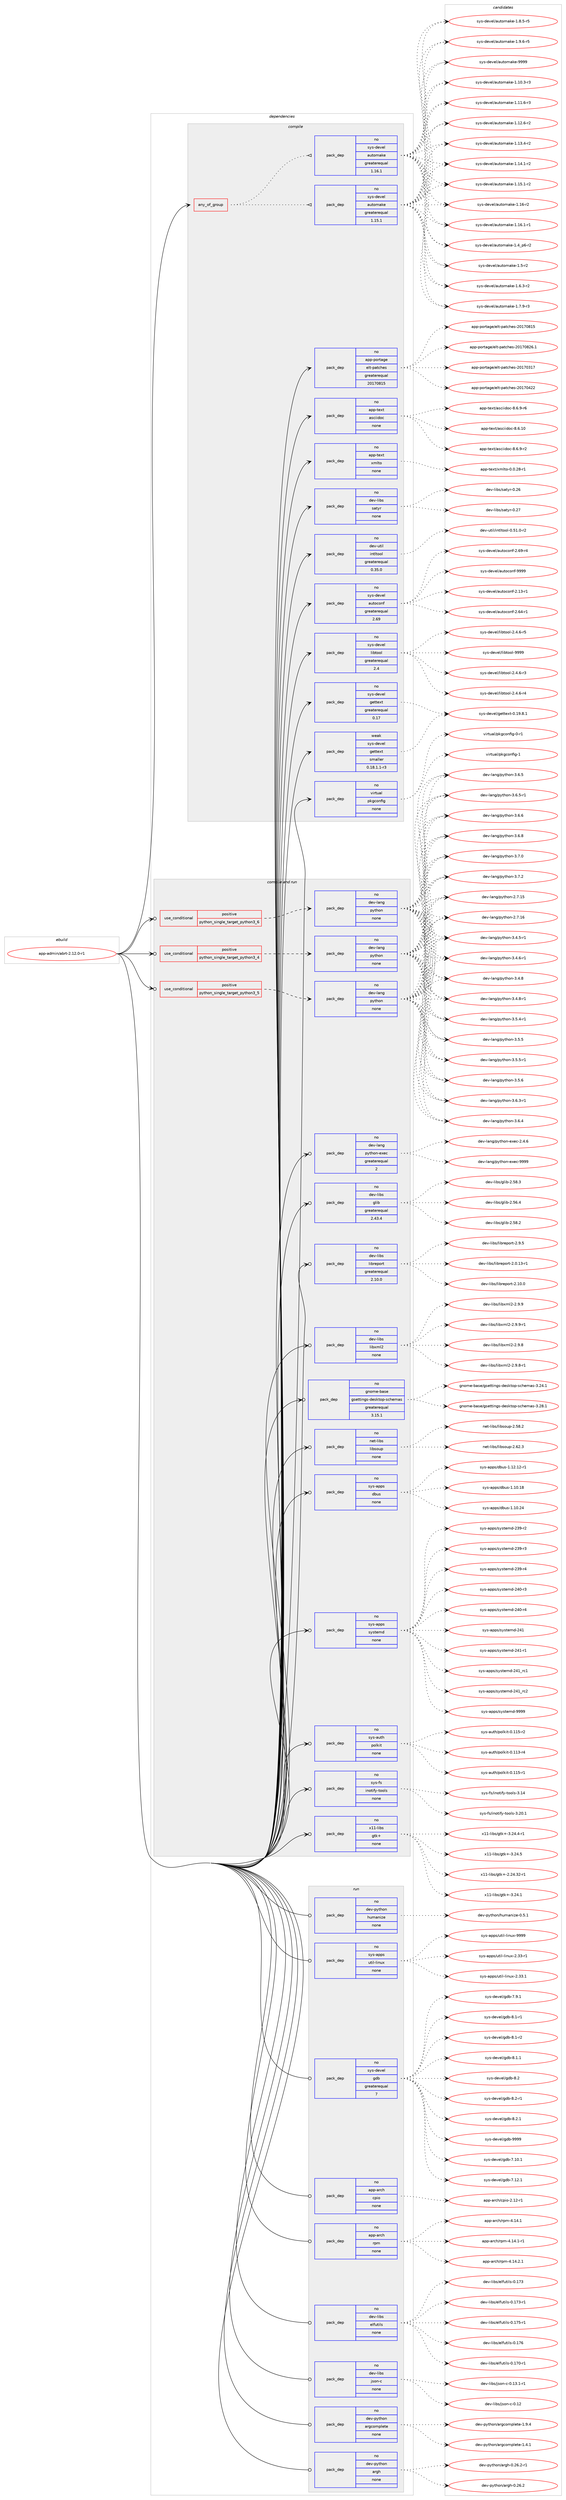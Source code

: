 digraph prolog {

# *************
# Graph options
# *************

newrank=true;
concentrate=true;
compound=true;
graph [rankdir=LR,fontname=Helvetica,fontsize=10,ranksep=1.5];#, ranksep=2.5, nodesep=0.2];
edge  [arrowhead=vee];
node  [fontname=Helvetica,fontsize=10];

# **********
# The ebuild
# **********

subgraph cluster_leftcol {
color=gray;
rank=same;
label=<<i>ebuild</i>>;
id [label="app-admin/abrt-2.12.0-r1", color=red, width=4, href="../app-admin/abrt-2.12.0-r1.svg"];
}

# ****************
# The dependencies
# ****************

subgraph cluster_midcol {
color=gray;
label=<<i>dependencies</i>>;
subgraph cluster_compile {
fillcolor="#eeeeee";
style=filled;
label=<<i>compile</i>>;
subgraph any19053 {
dependency1263532 [label=<<TABLE BORDER="0" CELLBORDER="1" CELLSPACING="0" CELLPADDING="4"><TR><TD CELLPADDING="10">any_of_group</TD></TR></TABLE>>, shape=none, color=red];subgraph pack899420 {
dependency1263533 [label=<<TABLE BORDER="0" CELLBORDER="1" CELLSPACING="0" CELLPADDING="4" WIDTH="220"><TR><TD ROWSPAN="6" CELLPADDING="30">pack_dep</TD></TR><TR><TD WIDTH="110">no</TD></TR><TR><TD>sys-devel</TD></TR><TR><TD>automake</TD></TR><TR><TD>greaterequal</TD></TR><TR><TD>1.16.1</TD></TR></TABLE>>, shape=none, color=blue];
}
dependency1263532:e -> dependency1263533:w [weight=20,style="dotted",arrowhead="oinv"];
subgraph pack899421 {
dependency1263534 [label=<<TABLE BORDER="0" CELLBORDER="1" CELLSPACING="0" CELLPADDING="4" WIDTH="220"><TR><TD ROWSPAN="6" CELLPADDING="30">pack_dep</TD></TR><TR><TD WIDTH="110">no</TD></TR><TR><TD>sys-devel</TD></TR><TR><TD>automake</TD></TR><TR><TD>greaterequal</TD></TR><TR><TD>1.15.1</TD></TR></TABLE>>, shape=none, color=blue];
}
dependency1263532:e -> dependency1263534:w [weight=20,style="dotted",arrowhead="oinv"];
}
id:e -> dependency1263532:w [weight=20,style="solid",arrowhead="vee"];
subgraph pack899422 {
dependency1263535 [label=<<TABLE BORDER="0" CELLBORDER="1" CELLSPACING="0" CELLPADDING="4" WIDTH="220"><TR><TD ROWSPAN="6" CELLPADDING="30">pack_dep</TD></TR><TR><TD WIDTH="110">no</TD></TR><TR><TD>app-portage</TD></TR><TR><TD>elt-patches</TD></TR><TR><TD>greaterequal</TD></TR><TR><TD>20170815</TD></TR></TABLE>>, shape=none, color=blue];
}
id:e -> dependency1263535:w [weight=20,style="solid",arrowhead="vee"];
subgraph pack899423 {
dependency1263536 [label=<<TABLE BORDER="0" CELLBORDER="1" CELLSPACING="0" CELLPADDING="4" WIDTH="220"><TR><TD ROWSPAN="6" CELLPADDING="30">pack_dep</TD></TR><TR><TD WIDTH="110">no</TD></TR><TR><TD>app-text</TD></TR><TR><TD>asciidoc</TD></TR><TR><TD>none</TD></TR><TR><TD></TD></TR></TABLE>>, shape=none, color=blue];
}
id:e -> dependency1263536:w [weight=20,style="solid",arrowhead="vee"];
subgraph pack899424 {
dependency1263537 [label=<<TABLE BORDER="0" CELLBORDER="1" CELLSPACING="0" CELLPADDING="4" WIDTH="220"><TR><TD ROWSPAN="6" CELLPADDING="30">pack_dep</TD></TR><TR><TD WIDTH="110">no</TD></TR><TR><TD>app-text</TD></TR><TR><TD>xmlto</TD></TR><TR><TD>none</TD></TR><TR><TD></TD></TR></TABLE>>, shape=none, color=blue];
}
id:e -> dependency1263537:w [weight=20,style="solid",arrowhead="vee"];
subgraph pack899425 {
dependency1263538 [label=<<TABLE BORDER="0" CELLBORDER="1" CELLSPACING="0" CELLPADDING="4" WIDTH="220"><TR><TD ROWSPAN="6" CELLPADDING="30">pack_dep</TD></TR><TR><TD WIDTH="110">no</TD></TR><TR><TD>dev-libs</TD></TR><TR><TD>satyr</TD></TR><TR><TD>none</TD></TR><TR><TD></TD></TR></TABLE>>, shape=none, color=blue];
}
id:e -> dependency1263538:w [weight=20,style="solid",arrowhead="vee"];
subgraph pack899426 {
dependency1263539 [label=<<TABLE BORDER="0" CELLBORDER="1" CELLSPACING="0" CELLPADDING="4" WIDTH="220"><TR><TD ROWSPAN="6" CELLPADDING="30">pack_dep</TD></TR><TR><TD WIDTH="110">no</TD></TR><TR><TD>dev-util</TD></TR><TR><TD>intltool</TD></TR><TR><TD>greaterequal</TD></TR><TR><TD>0.35.0</TD></TR></TABLE>>, shape=none, color=blue];
}
id:e -> dependency1263539:w [weight=20,style="solid",arrowhead="vee"];
subgraph pack899427 {
dependency1263540 [label=<<TABLE BORDER="0" CELLBORDER="1" CELLSPACING="0" CELLPADDING="4" WIDTH="220"><TR><TD ROWSPAN="6" CELLPADDING="30">pack_dep</TD></TR><TR><TD WIDTH="110">no</TD></TR><TR><TD>sys-devel</TD></TR><TR><TD>autoconf</TD></TR><TR><TD>greaterequal</TD></TR><TR><TD>2.69</TD></TR></TABLE>>, shape=none, color=blue];
}
id:e -> dependency1263540:w [weight=20,style="solid",arrowhead="vee"];
subgraph pack899428 {
dependency1263541 [label=<<TABLE BORDER="0" CELLBORDER="1" CELLSPACING="0" CELLPADDING="4" WIDTH="220"><TR><TD ROWSPAN="6" CELLPADDING="30">pack_dep</TD></TR><TR><TD WIDTH="110">no</TD></TR><TR><TD>sys-devel</TD></TR><TR><TD>gettext</TD></TR><TR><TD>greaterequal</TD></TR><TR><TD>0.17</TD></TR></TABLE>>, shape=none, color=blue];
}
id:e -> dependency1263541:w [weight=20,style="solid",arrowhead="vee"];
subgraph pack899429 {
dependency1263542 [label=<<TABLE BORDER="0" CELLBORDER="1" CELLSPACING="0" CELLPADDING="4" WIDTH="220"><TR><TD ROWSPAN="6" CELLPADDING="30">pack_dep</TD></TR><TR><TD WIDTH="110">no</TD></TR><TR><TD>sys-devel</TD></TR><TR><TD>libtool</TD></TR><TR><TD>greaterequal</TD></TR><TR><TD>2.4</TD></TR></TABLE>>, shape=none, color=blue];
}
id:e -> dependency1263542:w [weight=20,style="solid",arrowhead="vee"];
subgraph pack899430 {
dependency1263543 [label=<<TABLE BORDER="0" CELLBORDER="1" CELLSPACING="0" CELLPADDING="4" WIDTH="220"><TR><TD ROWSPAN="6" CELLPADDING="30">pack_dep</TD></TR><TR><TD WIDTH="110">no</TD></TR><TR><TD>virtual</TD></TR><TR><TD>pkgconfig</TD></TR><TR><TD>none</TD></TR><TR><TD></TD></TR></TABLE>>, shape=none, color=blue];
}
id:e -> dependency1263543:w [weight=20,style="solid",arrowhead="vee"];
subgraph pack899431 {
dependency1263544 [label=<<TABLE BORDER="0" CELLBORDER="1" CELLSPACING="0" CELLPADDING="4" WIDTH="220"><TR><TD ROWSPAN="6" CELLPADDING="30">pack_dep</TD></TR><TR><TD WIDTH="110">weak</TD></TR><TR><TD>sys-devel</TD></TR><TR><TD>gettext</TD></TR><TR><TD>smaller</TD></TR><TR><TD>0.18.1.1-r3</TD></TR></TABLE>>, shape=none, color=blue];
}
id:e -> dependency1263544:w [weight=20,style="solid",arrowhead="vee"];
}
subgraph cluster_compileandrun {
fillcolor="#eeeeee";
style=filled;
label=<<i>compile and run</i>>;
subgraph cond344543 {
dependency1263545 [label=<<TABLE BORDER="0" CELLBORDER="1" CELLSPACING="0" CELLPADDING="4"><TR><TD ROWSPAN="3" CELLPADDING="10">use_conditional</TD></TR><TR><TD>positive</TD></TR><TR><TD>python_single_target_python3_4</TD></TR></TABLE>>, shape=none, color=red];
subgraph pack899432 {
dependency1263546 [label=<<TABLE BORDER="0" CELLBORDER="1" CELLSPACING="0" CELLPADDING="4" WIDTH="220"><TR><TD ROWSPAN="6" CELLPADDING="30">pack_dep</TD></TR><TR><TD WIDTH="110">no</TD></TR><TR><TD>dev-lang</TD></TR><TR><TD>python</TD></TR><TR><TD>none</TD></TR><TR><TD></TD></TR></TABLE>>, shape=none, color=blue];
}
dependency1263545:e -> dependency1263546:w [weight=20,style="dashed",arrowhead="vee"];
}
id:e -> dependency1263545:w [weight=20,style="solid",arrowhead="odotvee"];
subgraph cond344544 {
dependency1263547 [label=<<TABLE BORDER="0" CELLBORDER="1" CELLSPACING="0" CELLPADDING="4"><TR><TD ROWSPAN="3" CELLPADDING="10">use_conditional</TD></TR><TR><TD>positive</TD></TR><TR><TD>python_single_target_python3_5</TD></TR></TABLE>>, shape=none, color=red];
subgraph pack899433 {
dependency1263548 [label=<<TABLE BORDER="0" CELLBORDER="1" CELLSPACING="0" CELLPADDING="4" WIDTH="220"><TR><TD ROWSPAN="6" CELLPADDING="30">pack_dep</TD></TR><TR><TD WIDTH="110">no</TD></TR><TR><TD>dev-lang</TD></TR><TR><TD>python</TD></TR><TR><TD>none</TD></TR><TR><TD></TD></TR></TABLE>>, shape=none, color=blue];
}
dependency1263547:e -> dependency1263548:w [weight=20,style="dashed",arrowhead="vee"];
}
id:e -> dependency1263547:w [weight=20,style="solid",arrowhead="odotvee"];
subgraph cond344545 {
dependency1263549 [label=<<TABLE BORDER="0" CELLBORDER="1" CELLSPACING="0" CELLPADDING="4"><TR><TD ROWSPAN="3" CELLPADDING="10">use_conditional</TD></TR><TR><TD>positive</TD></TR><TR><TD>python_single_target_python3_6</TD></TR></TABLE>>, shape=none, color=red];
subgraph pack899434 {
dependency1263550 [label=<<TABLE BORDER="0" CELLBORDER="1" CELLSPACING="0" CELLPADDING="4" WIDTH="220"><TR><TD ROWSPAN="6" CELLPADDING="30">pack_dep</TD></TR><TR><TD WIDTH="110">no</TD></TR><TR><TD>dev-lang</TD></TR><TR><TD>python</TD></TR><TR><TD>none</TD></TR><TR><TD></TD></TR></TABLE>>, shape=none, color=blue];
}
dependency1263549:e -> dependency1263550:w [weight=20,style="dashed",arrowhead="vee"];
}
id:e -> dependency1263549:w [weight=20,style="solid",arrowhead="odotvee"];
subgraph pack899435 {
dependency1263551 [label=<<TABLE BORDER="0" CELLBORDER="1" CELLSPACING="0" CELLPADDING="4" WIDTH="220"><TR><TD ROWSPAN="6" CELLPADDING="30">pack_dep</TD></TR><TR><TD WIDTH="110">no</TD></TR><TR><TD>dev-lang</TD></TR><TR><TD>python-exec</TD></TR><TR><TD>greaterequal</TD></TR><TR><TD>2</TD></TR></TABLE>>, shape=none, color=blue];
}
id:e -> dependency1263551:w [weight=20,style="solid",arrowhead="odotvee"];
subgraph pack899436 {
dependency1263552 [label=<<TABLE BORDER="0" CELLBORDER="1" CELLSPACING="0" CELLPADDING="4" WIDTH="220"><TR><TD ROWSPAN="6" CELLPADDING="30">pack_dep</TD></TR><TR><TD WIDTH="110">no</TD></TR><TR><TD>dev-libs</TD></TR><TR><TD>glib</TD></TR><TR><TD>greaterequal</TD></TR><TR><TD>2.43.4</TD></TR></TABLE>>, shape=none, color=blue];
}
id:e -> dependency1263552:w [weight=20,style="solid",arrowhead="odotvee"];
subgraph pack899437 {
dependency1263553 [label=<<TABLE BORDER="0" CELLBORDER="1" CELLSPACING="0" CELLPADDING="4" WIDTH="220"><TR><TD ROWSPAN="6" CELLPADDING="30">pack_dep</TD></TR><TR><TD WIDTH="110">no</TD></TR><TR><TD>dev-libs</TD></TR><TR><TD>libreport</TD></TR><TR><TD>greaterequal</TD></TR><TR><TD>2.10.0</TD></TR></TABLE>>, shape=none, color=blue];
}
id:e -> dependency1263553:w [weight=20,style="solid",arrowhead="odotvee"];
subgraph pack899438 {
dependency1263554 [label=<<TABLE BORDER="0" CELLBORDER="1" CELLSPACING="0" CELLPADDING="4" WIDTH="220"><TR><TD ROWSPAN="6" CELLPADDING="30">pack_dep</TD></TR><TR><TD WIDTH="110">no</TD></TR><TR><TD>dev-libs</TD></TR><TR><TD>libxml2</TD></TR><TR><TD>none</TD></TR><TR><TD></TD></TR></TABLE>>, shape=none, color=blue];
}
id:e -> dependency1263554:w [weight=20,style="solid",arrowhead="odotvee"];
subgraph pack899439 {
dependency1263555 [label=<<TABLE BORDER="0" CELLBORDER="1" CELLSPACING="0" CELLPADDING="4" WIDTH="220"><TR><TD ROWSPAN="6" CELLPADDING="30">pack_dep</TD></TR><TR><TD WIDTH="110">no</TD></TR><TR><TD>gnome-base</TD></TR><TR><TD>gsettings-desktop-schemas</TD></TR><TR><TD>greaterequal</TD></TR><TR><TD>3.15.1</TD></TR></TABLE>>, shape=none, color=blue];
}
id:e -> dependency1263555:w [weight=20,style="solid",arrowhead="odotvee"];
subgraph pack899440 {
dependency1263556 [label=<<TABLE BORDER="0" CELLBORDER="1" CELLSPACING="0" CELLPADDING="4" WIDTH="220"><TR><TD ROWSPAN="6" CELLPADDING="30">pack_dep</TD></TR><TR><TD WIDTH="110">no</TD></TR><TR><TD>net-libs</TD></TR><TR><TD>libsoup</TD></TR><TR><TD>none</TD></TR><TR><TD></TD></TR></TABLE>>, shape=none, color=blue];
}
id:e -> dependency1263556:w [weight=20,style="solid",arrowhead="odotvee"];
subgraph pack899441 {
dependency1263557 [label=<<TABLE BORDER="0" CELLBORDER="1" CELLSPACING="0" CELLPADDING="4" WIDTH="220"><TR><TD ROWSPAN="6" CELLPADDING="30">pack_dep</TD></TR><TR><TD WIDTH="110">no</TD></TR><TR><TD>sys-apps</TD></TR><TR><TD>dbus</TD></TR><TR><TD>none</TD></TR><TR><TD></TD></TR></TABLE>>, shape=none, color=blue];
}
id:e -> dependency1263557:w [weight=20,style="solid",arrowhead="odotvee"];
subgraph pack899442 {
dependency1263558 [label=<<TABLE BORDER="0" CELLBORDER="1" CELLSPACING="0" CELLPADDING="4" WIDTH="220"><TR><TD ROWSPAN="6" CELLPADDING="30">pack_dep</TD></TR><TR><TD WIDTH="110">no</TD></TR><TR><TD>sys-apps</TD></TR><TR><TD>systemd</TD></TR><TR><TD>none</TD></TR><TR><TD></TD></TR></TABLE>>, shape=none, color=blue];
}
id:e -> dependency1263558:w [weight=20,style="solid",arrowhead="odotvee"];
subgraph pack899443 {
dependency1263559 [label=<<TABLE BORDER="0" CELLBORDER="1" CELLSPACING="0" CELLPADDING="4" WIDTH="220"><TR><TD ROWSPAN="6" CELLPADDING="30">pack_dep</TD></TR><TR><TD WIDTH="110">no</TD></TR><TR><TD>sys-auth</TD></TR><TR><TD>polkit</TD></TR><TR><TD>none</TD></TR><TR><TD></TD></TR></TABLE>>, shape=none, color=blue];
}
id:e -> dependency1263559:w [weight=20,style="solid",arrowhead="odotvee"];
subgraph pack899444 {
dependency1263560 [label=<<TABLE BORDER="0" CELLBORDER="1" CELLSPACING="0" CELLPADDING="4" WIDTH="220"><TR><TD ROWSPAN="6" CELLPADDING="30">pack_dep</TD></TR><TR><TD WIDTH="110">no</TD></TR><TR><TD>sys-fs</TD></TR><TR><TD>inotify-tools</TD></TR><TR><TD>none</TD></TR><TR><TD></TD></TR></TABLE>>, shape=none, color=blue];
}
id:e -> dependency1263560:w [weight=20,style="solid",arrowhead="odotvee"];
subgraph pack899445 {
dependency1263561 [label=<<TABLE BORDER="0" CELLBORDER="1" CELLSPACING="0" CELLPADDING="4" WIDTH="220"><TR><TD ROWSPAN="6" CELLPADDING="30">pack_dep</TD></TR><TR><TD WIDTH="110">no</TD></TR><TR><TD>x11-libs</TD></TR><TR><TD>gtk+</TD></TR><TR><TD>none</TD></TR><TR><TD></TD></TR></TABLE>>, shape=none, color=blue];
}
id:e -> dependency1263561:w [weight=20,style="solid",arrowhead="odotvee"];
}
subgraph cluster_run {
fillcolor="#eeeeee";
style=filled;
label=<<i>run</i>>;
subgraph pack899446 {
dependency1263562 [label=<<TABLE BORDER="0" CELLBORDER="1" CELLSPACING="0" CELLPADDING="4" WIDTH="220"><TR><TD ROWSPAN="6" CELLPADDING="30">pack_dep</TD></TR><TR><TD WIDTH="110">no</TD></TR><TR><TD>app-arch</TD></TR><TR><TD>cpio</TD></TR><TR><TD>none</TD></TR><TR><TD></TD></TR></TABLE>>, shape=none, color=blue];
}
id:e -> dependency1263562:w [weight=20,style="solid",arrowhead="odot"];
subgraph pack899447 {
dependency1263563 [label=<<TABLE BORDER="0" CELLBORDER="1" CELLSPACING="0" CELLPADDING="4" WIDTH="220"><TR><TD ROWSPAN="6" CELLPADDING="30">pack_dep</TD></TR><TR><TD WIDTH="110">no</TD></TR><TR><TD>app-arch</TD></TR><TR><TD>rpm</TD></TR><TR><TD>none</TD></TR><TR><TD></TD></TR></TABLE>>, shape=none, color=blue];
}
id:e -> dependency1263563:w [weight=20,style="solid",arrowhead="odot"];
subgraph pack899448 {
dependency1263564 [label=<<TABLE BORDER="0" CELLBORDER="1" CELLSPACING="0" CELLPADDING="4" WIDTH="220"><TR><TD ROWSPAN="6" CELLPADDING="30">pack_dep</TD></TR><TR><TD WIDTH="110">no</TD></TR><TR><TD>dev-libs</TD></TR><TR><TD>elfutils</TD></TR><TR><TD>none</TD></TR><TR><TD></TD></TR></TABLE>>, shape=none, color=blue];
}
id:e -> dependency1263564:w [weight=20,style="solid",arrowhead="odot"];
subgraph pack899449 {
dependency1263565 [label=<<TABLE BORDER="0" CELLBORDER="1" CELLSPACING="0" CELLPADDING="4" WIDTH="220"><TR><TD ROWSPAN="6" CELLPADDING="30">pack_dep</TD></TR><TR><TD WIDTH="110">no</TD></TR><TR><TD>dev-libs</TD></TR><TR><TD>json-c</TD></TR><TR><TD>none</TD></TR><TR><TD></TD></TR></TABLE>>, shape=none, color=blue];
}
id:e -> dependency1263565:w [weight=20,style="solid",arrowhead="odot"];
subgraph pack899450 {
dependency1263566 [label=<<TABLE BORDER="0" CELLBORDER="1" CELLSPACING="0" CELLPADDING="4" WIDTH="220"><TR><TD ROWSPAN="6" CELLPADDING="30">pack_dep</TD></TR><TR><TD WIDTH="110">no</TD></TR><TR><TD>dev-python</TD></TR><TR><TD>argcomplete</TD></TR><TR><TD>none</TD></TR><TR><TD></TD></TR></TABLE>>, shape=none, color=blue];
}
id:e -> dependency1263566:w [weight=20,style="solid",arrowhead="odot"];
subgraph pack899451 {
dependency1263567 [label=<<TABLE BORDER="0" CELLBORDER="1" CELLSPACING="0" CELLPADDING="4" WIDTH="220"><TR><TD ROWSPAN="6" CELLPADDING="30">pack_dep</TD></TR><TR><TD WIDTH="110">no</TD></TR><TR><TD>dev-python</TD></TR><TR><TD>argh</TD></TR><TR><TD>none</TD></TR><TR><TD></TD></TR></TABLE>>, shape=none, color=blue];
}
id:e -> dependency1263567:w [weight=20,style="solid",arrowhead="odot"];
subgraph pack899452 {
dependency1263568 [label=<<TABLE BORDER="0" CELLBORDER="1" CELLSPACING="0" CELLPADDING="4" WIDTH="220"><TR><TD ROWSPAN="6" CELLPADDING="30">pack_dep</TD></TR><TR><TD WIDTH="110">no</TD></TR><TR><TD>dev-python</TD></TR><TR><TD>humanize</TD></TR><TR><TD>none</TD></TR><TR><TD></TD></TR></TABLE>>, shape=none, color=blue];
}
id:e -> dependency1263568:w [weight=20,style="solid",arrowhead="odot"];
subgraph pack899453 {
dependency1263569 [label=<<TABLE BORDER="0" CELLBORDER="1" CELLSPACING="0" CELLPADDING="4" WIDTH="220"><TR><TD ROWSPAN="6" CELLPADDING="30">pack_dep</TD></TR><TR><TD WIDTH="110">no</TD></TR><TR><TD>sys-apps</TD></TR><TR><TD>util-linux</TD></TR><TR><TD>none</TD></TR><TR><TD></TD></TR></TABLE>>, shape=none, color=blue];
}
id:e -> dependency1263569:w [weight=20,style="solid",arrowhead="odot"];
subgraph pack899454 {
dependency1263570 [label=<<TABLE BORDER="0" CELLBORDER="1" CELLSPACING="0" CELLPADDING="4" WIDTH="220"><TR><TD ROWSPAN="6" CELLPADDING="30">pack_dep</TD></TR><TR><TD WIDTH="110">no</TD></TR><TR><TD>sys-devel</TD></TR><TR><TD>gdb</TD></TR><TR><TD>greaterequal</TD></TR><TR><TD>7</TD></TR></TABLE>>, shape=none, color=blue];
}
id:e -> dependency1263570:w [weight=20,style="solid",arrowhead="odot"];
}
}

# **************
# The candidates
# **************

subgraph cluster_choices {
rank=same;
color=gray;
label=<<i>candidates</i>>;

subgraph choice899420 {
color=black;
nodesep=1;
choice11512111545100101118101108479711711611110997107101454946494846514511451 [label="sys-devel/automake-1.10.3-r3", color=red, width=4,href="../sys-devel/automake-1.10.3-r3.svg"];
choice11512111545100101118101108479711711611110997107101454946494946544511451 [label="sys-devel/automake-1.11.6-r3", color=red, width=4,href="../sys-devel/automake-1.11.6-r3.svg"];
choice11512111545100101118101108479711711611110997107101454946495046544511450 [label="sys-devel/automake-1.12.6-r2", color=red, width=4,href="../sys-devel/automake-1.12.6-r2.svg"];
choice11512111545100101118101108479711711611110997107101454946495146524511450 [label="sys-devel/automake-1.13.4-r2", color=red, width=4,href="../sys-devel/automake-1.13.4-r2.svg"];
choice11512111545100101118101108479711711611110997107101454946495246494511450 [label="sys-devel/automake-1.14.1-r2", color=red, width=4,href="../sys-devel/automake-1.14.1-r2.svg"];
choice11512111545100101118101108479711711611110997107101454946495346494511450 [label="sys-devel/automake-1.15.1-r2", color=red, width=4,href="../sys-devel/automake-1.15.1-r2.svg"];
choice1151211154510010111810110847971171161111099710710145494649544511450 [label="sys-devel/automake-1.16-r2", color=red, width=4,href="../sys-devel/automake-1.16-r2.svg"];
choice11512111545100101118101108479711711611110997107101454946495446494511449 [label="sys-devel/automake-1.16.1-r1", color=red, width=4,href="../sys-devel/automake-1.16.1-r1.svg"];
choice115121115451001011181011084797117116111109971071014549465295112544511450 [label="sys-devel/automake-1.4_p6-r2", color=red, width=4,href="../sys-devel/automake-1.4_p6-r2.svg"];
choice11512111545100101118101108479711711611110997107101454946534511450 [label="sys-devel/automake-1.5-r2", color=red, width=4,href="../sys-devel/automake-1.5-r2.svg"];
choice115121115451001011181011084797117116111109971071014549465446514511450 [label="sys-devel/automake-1.6.3-r2", color=red, width=4,href="../sys-devel/automake-1.6.3-r2.svg"];
choice115121115451001011181011084797117116111109971071014549465546574511451 [label="sys-devel/automake-1.7.9-r3", color=red, width=4,href="../sys-devel/automake-1.7.9-r3.svg"];
choice115121115451001011181011084797117116111109971071014549465646534511453 [label="sys-devel/automake-1.8.5-r5", color=red, width=4,href="../sys-devel/automake-1.8.5-r5.svg"];
choice115121115451001011181011084797117116111109971071014549465746544511453 [label="sys-devel/automake-1.9.6-r5", color=red, width=4,href="../sys-devel/automake-1.9.6-r5.svg"];
choice115121115451001011181011084797117116111109971071014557575757 [label="sys-devel/automake-9999", color=red, width=4,href="../sys-devel/automake-9999.svg"];
dependency1263533:e -> choice11512111545100101118101108479711711611110997107101454946494846514511451:w [style=dotted,weight="100"];
dependency1263533:e -> choice11512111545100101118101108479711711611110997107101454946494946544511451:w [style=dotted,weight="100"];
dependency1263533:e -> choice11512111545100101118101108479711711611110997107101454946495046544511450:w [style=dotted,weight="100"];
dependency1263533:e -> choice11512111545100101118101108479711711611110997107101454946495146524511450:w [style=dotted,weight="100"];
dependency1263533:e -> choice11512111545100101118101108479711711611110997107101454946495246494511450:w [style=dotted,weight="100"];
dependency1263533:e -> choice11512111545100101118101108479711711611110997107101454946495346494511450:w [style=dotted,weight="100"];
dependency1263533:e -> choice1151211154510010111810110847971171161111099710710145494649544511450:w [style=dotted,weight="100"];
dependency1263533:e -> choice11512111545100101118101108479711711611110997107101454946495446494511449:w [style=dotted,weight="100"];
dependency1263533:e -> choice115121115451001011181011084797117116111109971071014549465295112544511450:w [style=dotted,weight="100"];
dependency1263533:e -> choice11512111545100101118101108479711711611110997107101454946534511450:w [style=dotted,weight="100"];
dependency1263533:e -> choice115121115451001011181011084797117116111109971071014549465446514511450:w [style=dotted,weight="100"];
dependency1263533:e -> choice115121115451001011181011084797117116111109971071014549465546574511451:w [style=dotted,weight="100"];
dependency1263533:e -> choice115121115451001011181011084797117116111109971071014549465646534511453:w [style=dotted,weight="100"];
dependency1263533:e -> choice115121115451001011181011084797117116111109971071014549465746544511453:w [style=dotted,weight="100"];
dependency1263533:e -> choice115121115451001011181011084797117116111109971071014557575757:w [style=dotted,weight="100"];
}
subgraph choice899421 {
color=black;
nodesep=1;
choice11512111545100101118101108479711711611110997107101454946494846514511451 [label="sys-devel/automake-1.10.3-r3", color=red, width=4,href="../sys-devel/automake-1.10.3-r3.svg"];
choice11512111545100101118101108479711711611110997107101454946494946544511451 [label="sys-devel/automake-1.11.6-r3", color=red, width=4,href="../sys-devel/automake-1.11.6-r3.svg"];
choice11512111545100101118101108479711711611110997107101454946495046544511450 [label="sys-devel/automake-1.12.6-r2", color=red, width=4,href="../sys-devel/automake-1.12.6-r2.svg"];
choice11512111545100101118101108479711711611110997107101454946495146524511450 [label="sys-devel/automake-1.13.4-r2", color=red, width=4,href="../sys-devel/automake-1.13.4-r2.svg"];
choice11512111545100101118101108479711711611110997107101454946495246494511450 [label="sys-devel/automake-1.14.1-r2", color=red, width=4,href="../sys-devel/automake-1.14.1-r2.svg"];
choice11512111545100101118101108479711711611110997107101454946495346494511450 [label="sys-devel/automake-1.15.1-r2", color=red, width=4,href="../sys-devel/automake-1.15.1-r2.svg"];
choice1151211154510010111810110847971171161111099710710145494649544511450 [label="sys-devel/automake-1.16-r2", color=red, width=4,href="../sys-devel/automake-1.16-r2.svg"];
choice11512111545100101118101108479711711611110997107101454946495446494511449 [label="sys-devel/automake-1.16.1-r1", color=red, width=4,href="../sys-devel/automake-1.16.1-r1.svg"];
choice115121115451001011181011084797117116111109971071014549465295112544511450 [label="sys-devel/automake-1.4_p6-r2", color=red, width=4,href="../sys-devel/automake-1.4_p6-r2.svg"];
choice11512111545100101118101108479711711611110997107101454946534511450 [label="sys-devel/automake-1.5-r2", color=red, width=4,href="../sys-devel/automake-1.5-r2.svg"];
choice115121115451001011181011084797117116111109971071014549465446514511450 [label="sys-devel/automake-1.6.3-r2", color=red, width=4,href="../sys-devel/automake-1.6.3-r2.svg"];
choice115121115451001011181011084797117116111109971071014549465546574511451 [label="sys-devel/automake-1.7.9-r3", color=red, width=4,href="../sys-devel/automake-1.7.9-r3.svg"];
choice115121115451001011181011084797117116111109971071014549465646534511453 [label="sys-devel/automake-1.8.5-r5", color=red, width=4,href="../sys-devel/automake-1.8.5-r5.svg"];
choice115121115451001011181011084797117116111109971071014549465746544511453 [label="sys-devel/automake-1.9.6-r5", color=red, width=4,href="../sys-devel/automake-1.9.6-r5.svg"];
choice115121115451001011181011084797117116111109971071014557575757 [label="sys-devel/automake-9999", color=red, width=4,href="../sys-devel/automake-9999.svg"];
dependency1263534:e -> choice11512111545100101118101108479711711611110997107101454946494846514511451:w [style=dotted,weight="100"];
dependency1263534:e -> choice11512111545100101118101108479711711611110997107101454946494946544511451:w [style=dotted,weight="100"];
dependency1263534:e -> choice11512111545100101118101108479711711611110997107101454946495046544511450:w [style=dotted,weight="100"];
dependency1263534:e -> choice11512111545100101118101108479711711611110997107101454946495146524511450:w [style=dotted,weight="100"];
dependency1263534:e -> choice11512111545100101118101108479711711611110997107101454946495246494511450:w [style=dotted,weight="100"];
dependency1263534:e -> choice11512111545100101118101108479711711611110997107101454946495346494511450:w [style=dotted,weight="100"];
dependency1263534:e -> choice1151211154510010111810110847971171161111099710710145494649544511450:w [style=dotted,weight="100"];
dependency1263534:e -> choice11512111545100101118101108479711711611110997107101454946495446494511449:w [style=dotted,weight="100"];
dependency1263534:e -> choice115121115451001011181011084797117116111109971071014549465295112544511450:w [style=dotted,weight="100"];
dependency1263534:e -> choice11512111545100101118101108479711711611110997107101454946534511450:w [style=dotted,weight="100"];
dependency1263534:e -> choice115121115451001011181011084797117116111109971071014549465446514511450:w [style=dotted,weight="100"];
dependency1263534:e -> choice115121115451001011181011084797117116111109971071014549465546574511451:w [style=dotted,weight="100"];
dependency1263534:e -> choice115121115451001011181011084797117116111109971071014549465646534511453:w [style=dotted,weight="100"];
dependency1263534:e -> choice115121115451001011181011084797117116111109971071014549465746544511453:w [style=dotted,weight="100"];
dependency1263534:e -> choice115121115451001011181011084797117116111109971071014557575757:w [style=dotted,weight="100"];
}
subgraph choice899422 {
color=black;
nodesep=1;
choice97112112451121111141169710310147101108116451129711699104101115455048495548514955 [label="app-portage/elt-patches-20170317", color=red, width=4,href="../app-portage/elt-patches-20170317.svg"];
choice97112112451121111141169710310147101108116451129711699104101115455048495548525050 [label="app-portage/elt-patches-20170422", color=red, width=4,href="../app-portage/elt-patches-20170422.svg"];
choice97112112451121111141169710310147101108116451129711699104101115455048495548564953 [label="app-portage/elt-patches-20170815", color=red, width=4,href="../app-portage/elt-patches-20170815.svg"];
choice971121124511211111411697103101471011081164511297116991041011154550484955485650544649 [label="app-portage/elt-patches-20170826.1", color=red, width=4,href="../app-portage/elt-patches-20170826.1.svg"];
dependency1263535:e -> choice97112112451121111141169710310147101108116451129711699104101115455048495548514955:w [style=dotted,weight="100"];
dependency1263535:e -> choice97112112451121111141169710310147101108116451129711699104101115455048495548525050:w [style=dotted,weight="100"];
dependency1263535:e -> choice97112112451121111141169710310147101108116451129711699104101115455048495548564953:w [style=dotted,weight="100"];
dependency1263535:e -> choice971121124511211111411697103101471011081164511297116991041011154550484955485650544649:w [style=dotted,weight="100"];
}
subgraph choice899423 {
color=black;
nodesep=1;
choice97112112451161011201164797115991051051001119945564654464948 [label="app-text/asciidoc-8.6.10", color=red, width=4,href="../app-text/asciidoc-8.6.10.svg"];
choice9711211245116101120116479711599105105100111994556465446574511450 [label="app-text/asciidoc-8.6.9-r2", color=red, width=4,href="../app-text/asciidoc-8.6.9-r2.svg"];
choice9711211245116101120116479711599105105100111994556465446574511454 [label="app-text/asciidoc-8.6.9-r6", color=red, width=4,href="../app-text/asciidoc-8.6.9-r6.svg"];
dependency1263536:e -> choice97112112451161011201164797115991051051001119945564654464948:w [style=dotted,weight="100"];
dependency1263536:e -> choice9711211245116101120116479711599105105100111994556465446574511450:w [style=dotted,weight="100"];
dependency1263536:e -> choice9711211245116101120116479711599105105100111994556465446574511454:w [style=dotted,weight="100"];
}
subgraph choice899424 {
color=black;
nodesep=1;
choice971121124511610112011647120109108116111454846484650564511449 [label="app-text/xmlto-0.0.28-r1", color=red, width=4,href="../app-text/xmlto-0.0.28-r1.svg"];
dependency1263537:e -> choice971121124511610112011647120109108116111454846484650564511449:w [style=dotted,weight="100"];
}
subgraph choice899425 {
color=black;
nodesep=1;
choice100101118451081059811547115971161211144548465054 [label="dev-libs/satyr-0.26", color=red, width=4,href="../dev-libs/satyr-0.26.svg"];
choice100101118451081059811547115971161211144548465055 [label="dev-libs/satyr-0.27", color=red, width=4,href="../dev-libs/satyr-0.27.svg"];
dependency1263538:e -> choice100101118451081059811547115971161211144548465054:w [style=dotted,weight="100"];
dependency1263538:e -> choice100101118451081059811547115971161211144548465055:w [style=dotted,weight="100"];
}
subgraph choice899426 {
color=black;
nodesep=1;
choice1001011184511711610510847105110116108116111111108454846534946484511450 [label="dev-util/intltool-0.51.0-r2", color=red, width=4,href="../dev-util/intltool-0.51.0-r2.svg"];
dependency1263539:e -> choice1001011184511711610510847105110116108116111111108454846534946484511450:w [style=dotted,weight="100"];
}
subgraph choice899427 {
color=black;
nodesep=1;
choice1151211154510010111810110847971171161119911111010245504649514511449 [label="sys-devel/autoconf-2.13-r1", color=red, width=4,href="../sys-devel/autoconf-2.13-r1.svg"];
choice1151211154510010111810110847971171161119911111010245504654524511449 [label="sys-devel/autoconf-2.64-r1", color=red, width=4,href="../sys-devel/autoconf-2.64-r1.svg"];
choice1151211154510010111810110847971171161119911111010245504654574511452 [label="sys-devel/autoconf-2.69-r4", color=red, width=4,href="../sys-devel/autoconf-2.69-r4.svg"];
choice115121115451001011181011084797117116111991111101024557575757 [label="sys-devel/autoconf-9999", color=red, width=4,href="../sys-devel/autoconf-9999.svg"];
dependency1263540:e -> choice1151211154510010111810110847971171161119911111010245504649514511449:w [style=dotted,weight="100"];
dependency1263540:e -> choice1151211154510010111810110847971171161119911111010245504654524511449:w [style=dotted,weight="100"];
dependency1263540:e -> choice1151211154510010111810110847971171161119911111010245504654574511452:w [style=dotted,weight="100"];
dependency1263540:e -> choice115121115451001011181011084797117116111991111101024557575757:w [style=dotted,weight="100"];
}
subgraph choice899428 {
color=black;
nodesep=1;
choice1151211154510010111810110847103101116116101120116454846495746564649 [label="sys-devel/gettext-0.19.8.1", color=red, width=4,href="../sys-devel/gettext-0.19.8.1.svg"];
dependency1263541:e -> choice1151211154510010111810110847103101116116101120116454846495746564649:w [style=dotted,weight="100"];
}
subgraph choice899429 {
color=black;
nodesep=1;
choice1151211154510010111810110847108105981161111111084550465246544511451 [label="sys-devel/libtool-2.4.6-r3", color=red, width=4,href="../sys-devel/libtool-2.4.6-r3.svg"];
choice1151211154510010111810110847108105981161111111084550465246544511452 [label="sys-devel/libtool-2.4.6-r4", color=red, width=4,href="../sys-devel/libtool-2.4.6-r4.svg"];
choice1151211154510010111810110847108105981161111111084550465246544511453 [label="sys-devel/libtool-2.4.6-r5", color=red, width=4,href="../sys-devel/libtool-2.4.6-r5.svg"];
choice1151211154510010111810110847108105981161111111084557575757 [label="sys-devel/libtool-9999", color=red, width=4,href="../sys-devel/libtool-9999.svg"];
dependency1263542:e -> choice1151211154510010111810110847108105981161111111084550465246544511451:w [style=dotted,weight="100"];
dependency1263542:e -> choice1151211154510010111810110847108105981161111111084550465246544511452:w [style=dotted,weight="100"];
dependency1263542:e -> choice1151211154510010111810110847108105981161111111084550465246544511453:w [style=dotted,weight="100"];
dependency1263542:e -> choice1151211154510010111810110847108105981161111111084557575757:w [style=dotted,weight="100"];
}
subgraph choice899430 {
color=black;
nodesep=1;
choice11810511411611797108471121071039911111010210510345484511449 [label="virtual/pkgconfig-0-r1", color=red, width=4,href="../virtual/pkgconfig-0-r1.svg"];
choice1181051141161179710847112107103991111101021051034549 [label="virtual/pkgconfig-1", color=red, width=4,href="../virtual/pkgconfig-1.svg"];
dependency1263543:e -> choice11810511411611797108471121071039911111010210510345484511449:w [style=dotted,weight="100"];
dependency1263543:e -> choice1181051141161179710847112107103991111101021051034549:w [style=dotted,weight="100"];
}
subgraph choice899431 {
color=black;
nodesep=1;
choice1151211154510010111810110847103101116116101120116454846495746564649 [label="sys-devel/gettext-0.19.8.1", color=red, width=4,href="../sys-devel/gettext-0.19.8.1.svg"];
dependency1263544:e -> choice1151211154510010111810110847103101116116101120116454846495746564649:w [style=dotted,weight="100"];
}
subgraph choice899432 {
color=black;
nodesep=1;
choice10010111845108971101034711212111610411111045504655464953 [label="dev-lang/python-2.7.15", color=red, width=4,href="../dev-lang/python-2.7.15.svg"];
choice10010111845108971101034711212111610411111045504655464954 [label="dev-lang/python-2.7.16", color=red, width=4,href="../dev-lang/python-2.7.16.svg"];
choice1001011184510897110103471121211161041111104551465246534511449 [label="dev-lang/python-3.4.5-r1", color=red, width=4,href="../dev-lang/python-3.4.5-r1.svg"];
choice1001011184510897110103471121211161041111104551465246544511449 [label="dev-lang/python-3.4.6-r1", color=red, width=4,href="../dev-lang/python-3.4.6-r1.svg"];
choice100101118451089711010347112121116104111110455146524656 [label="dev-lang/python-3.4.8", color=red, width=4,href="../dev-lang/python-3.4.8.svg"];
choice1001011184510897110103471121211161041111104551465246564511449 [label="dev-lang/python-3.4.8-r1", color=red, width=4,href="../dev-lang/python-3.4.8-r1.svg"];
choice1001011184510897110103471121211161041111104551465346524511449 [label="dev-lang/python-3.5.4-r1", color=red, width=4,href="../dev-lang/python-3.5.4-r1.svg"];
choice100101118451089711010347112121116104111110455146534653 [label="dev-lang/python-3.5.5", color=red, width=4,href="../dev-lang/python-3.5.5.svg"];
choice1001011184510897110103471121211161041111104551465346534511449 [label="dev-lang/python-3.5.5-r1", color=red, width=4,href="../dev-lang/python-3.5.5-r1.svg"];
choice100101118451089711010347112121116104111110455146534654 [label="dev-lang/python-3.5.6", color=red, width=4,href="../dev-lang/python-3.5.6.svg"];
choice1001011184510897110103471121211161041111104551465446514511449 [label="dev-lang/python-3.6.3-r1", color=red, width=4,href="../dev-lang/python-3.6.3-r1.svg"];
choice100101118451089711010347112121116104111110455146544652 [label="dev-lang/python-3.6.4", color=red, width=4,href="../dev-lang/python-3.6.4.svg"];
choice100101118451089711010347112121116104111110455146544653 [label="dev-lang/python-3.6.5", color=red, width=4,href="../dev-lang/python-3.6.5.svg"];
choice1001011184510897110103471121211161041111104551465446534511449 [label="dev-lang/python-3.6.5-r1", color=red, width=4,href="../dev-lang/python-3.6.5-r1.svg"];
choice100101118451089711010347112121116104111110455146544654 [label="dev-lang/python-3.6.6", color=red, width=4,href="../dev-lang/python-3.6.6.svg"];
choice100101118451089711010347112121116104111110455146544656 [label="dev-lang/python-3.6.8", color=red, width=4,href="../dev-lang/python-3.6.8.svg"];
choice100101118451089711010347112121116104111110455146554648 [label="dev-lang/python-3.7.0", color=red, width=4,href="../dev-lang/python-3.7.0.svg"];
choice100101118451089711010347112121116104111110455146554650 [label="dev-lang/python-3.7.2", color=red, width=4,href="../dev-lang/python-3.7.2.svg"];
dependency1263546:e -> choice10010111845108971101034711212111610411111045504655464953:w [style=dotted,weight="100"];
dependency1263546:e -> choice10010111845108971101034711212111610411111045504655464954:w [style=dotted,weight="100"];
dependency1263546:e -> choice1001011184510897110103471121211161041111104551465246534511449:w [style=dotted,weight="100"];
dependency1263546:e -> choice1001011184510897110103471121211161041111104551465246544511449:w [style=dotted,weight="100"];
dependency1263546:e -> choice100101118451089711010347112121116104111110455146524656:w [style=dotted,weight="100"];
dependency1263546:e -> choice1001011184510897110103471121211161041111104551465246564511449:w [style=dotted,weight="100"];
dependency1263546:e -> choice1001011184510897110103471121211161041111104551465346524511449:w [style=dotted,weight="100"];
dependency1263546:e -> choice100101118451089711010347112121116104111110455146534653:w [style=dotted,weight="100"];
dependency1263546:e -> choice1001011184510897110103471121211161041111104551465346534511449:w [style=dotted,weight="100"];
dependency1263546:e -> choice100101118451089711010347112121116104111110455146534654:w [style=dotted,weight="100"];
dependency1263546:e -> choice1001011184510897110103471121211161041111104551465446514511449:w [style=dotted,weight="100"];
dependency1263546:e -> choice100101118451089711010347112121116104111110455146544652:w [style=dotted,weight="100"];
dependency1263546:e -> choice100101118451089711010347112121116104111110455146544653:w [style=dotted,weight="100"];
dependency1263546:e -> choice1001011184510897110103471121211161041111104551465446534511449:w [style=dotted,weight="100"];
dependency1263546:e -> choice100101118451089711010347112121116104111110455146544654:w [style=dotted,weight="100"];
dependency1263546:e -> choice100101118451089711010347112121116104111110455146544656:w [style=dotted,weight="100"];
dependency1263546:e -> choice100101118451089711010347112121116104111110455146554648:w [style=dotted,weight="100"];
dependency1263546:e -> choice100101118451089711010347112121116104111110455146554650:w [style=dotted,weight="100"];
}
subgraph choice899433 {
color=black;
nodesep=1;
choice10010111845108971101034711212111610411111045504655464953 [label="dev-lang/python-2.7.15", color=red, width=4,href="../dev-lang/python-2.7.15.svg"];
choice10010111845108971101034711212111610411111045504655464954 [label="dev-lang/python-2.7.16", color=red, width=4,href="../dev-lang/python-2.7.16.svg"];
choice1001011184510897110103471121211161041111104551465246534511449 [label="dev-lang/python-3.4.5-r1", color=red, width=4,href="../dev-lang/python-3.4.5-r1.svg"];
choice1001011184510897110103471121211161041111104551465246544511449 [label="dev-lang/python-3.4.6-r1", color=red, width=4,href="../dev-lang/python-3.4.6-r1.svg"];
choice100101118451089711010347112121116104111110455146524656 [label="dev-lang/python-3.4.8", color=red, width=4,href="../dev-lang/python-3.4.8.svg"];
choice1001011184510897110103471121211161041111104551465246564511449 [label="dev-lang/python-3.4.8-r1", color=red, width=4,href="../dev-lang/python-3.4.8-r1.svg"];
choice1001011184510897110103471121211161041111104551465346524511449 [label="dev-lang/python-3.5.4-r1", color=red, width=4,href="../dev-lang/python-3.5.4-r1.svg"];
choice100101118451089711010347112121116104111110455146534653 [label="dev-lang/python-3.5.5", color=red, width=4,href="../dev-lang/python-3.5.5.svg"];
choice1001011184510897110103471121211161041111104551465346534511449 [label="dev-lang/python-3.5.5-r1", color=red, width=4,href="../dev-lang/python-3.5.5-r1.svg"];
choice100101118451089711010347112121116104111110455146534654 [label="dev-lang/python-3.5.6", color=red, width=4,href="../dev-lang/python-3.5.6.svg"];
choice1001011184510897110103471121211161041111104551465446514511449 [label="dev-lang/python-3.6.3-r1", color=red, width=4,href="../dev-lang/python-3.6.3-r1.svg"];
choice100101118451089711010347112121116104111110455146544652 [label="dev-lang/python-3.6.4", color=red, width=4,href="../dev-lang/python-3.6.4.svg"];
choice100101118451089711010347112121116104111110455146544653 [label="dev-lang/python-3.6.5", color=red, width=4,href="../dev-lang/python-3.6.5.svg"];
choice1001011184510897110103471121211161041111104551465446534511449 [label="dev-lang/python-3.6.5-r1", color=red, width=4,href="../dev-lang/python-3.6.5-r1.svg"];
choice100101118451089711010347112121116104111110455146544654 [label="dev-lang/python-3.6.6", color=red, width=4,href="../dev-lang/python-3.6.6.svg"];
choice100101118451089711010347112121116104111110455146544656 [label="dev-lang/python-3.6.8", color=red, width=4,href="../dev-lang/python-3.6.8.svg"];
choice100101118451089711010347112121116104111110455146554648 [label="dev-lang/python-3.7.0", color=red, width=4,href="../dev-lang/python-3.7.0.svg"];
choice100101118451089711010347112121116104111110455146554650 [label="dev-lang/python-3.7.2", color=red, width=4,href="../dev-lang/python-3.7.2.svg"];
dependency1263548:e -> choice10010111845108971101034711212111610411111045504655464953:w [style=dotted,weight="100"];
dependency1263548:e -> choice10010111845108971101034711212111610411111045504655464954:w [style=dotted,weight="100"];
dependency1263548:e -> choice1001011184510897110103471121211161041111104551465246534511449:w [style=dotted,weight="100"];
dependency1263548:e -> choice1001011184510897110103471121211161041111104551465246544511449:w [style=dotted,weight="100"];
dependency1263548:e -> choice100101118451089711010347112121116104111110455146524656:w [style=dotted,weight="100"];
dependency1263548:e -> choice1001011184510897110103471121211161041111104551465246564511449:w [style=dotted,weight="100"];
dependency1263548:e -> choice1001011184510897110103471121211161041111104551465346524511449:w [style=dotted,weight="100"];
dependency1263548:e -> choice100101118451089711010347112121116104111110455146534653:w [style=dotted,weight="100"];
dependency1263548:e -> choice1001011184510897110103471121211161041111104551465346534511449:w [style=dotted,weight="100"];
dependency1263548:e -> choice100101118451089711010347112121116104111110455146534654:w [style=dotted,weight="100"];
dependency1263548:e -> choice1001011184510897110103471121211161041111104551465446514511449:w [style=dotted,weight="100"];
dependency1263548:e -> choice100101118451089711010347112121116104111110455146544652:w [style=dotted,weight="100"];
dependency1263548:e -> choice100101118451089711010347112121116104111110455146544653:w [style=dotted,weight="100"];
dependency1263548:e -> choice1001011184510897110103471121211161041111104551465446534511449:w [style=dotted,weight="100"];
dependency1263548:e -> choice100101118451089711010347112121116104111110455146544654:w [style=dotted,weight="100"];
dependency1263548:e -> choice100101118451089711010347112121116104111110455146544656:w [style=dotted,weight="100"];
dependency1263548:e -> choice100101118451089711010347112121116104111110455146554648:w [style=dotted,weight="100"];
dependency1263548:e -> choice100101118451089711010347112121116104111110455146554650:w [style=dotted,weight="100"];
}
subgraph choice899434 {
color=black;
nodesep=1;
choice10010111845108971101034711212111610411111045504655464953 [label="dev-lang/python-2.7.15", color=red, width=4,href="../dev-lang/python-2.7.15.svg"];
choice10010111845108971101034711212111610411111045504655464954 [label="dev-lang/python-2.7.16", color=red, width=4,href="../dev-lang/python-2.7.16.svg"];
choice1001011184510897110103471121211161041111104551465246534511449 [label="dev-lang/python-3.4.5-r1", color=red, width=4,href="../dev-lang/python-3.4.5-r1.svg"];
choice1001011184510897110103471121211161041111104551465246544511449 [label="dev-lang/python-3.4.6-r1", color=red, width=4,href="../dev-lang/python-3.4.6-r1.svg"];
choice100101118451089711010347112121116104111110455146524656 [label="dev-lang/python-3.4.8", color=red, width=4,href="../dev-lang/python-3.4.8.svg"];
choice1001011184510897110103471121211161041111104551465246564511449 [label="dev-lang/python-3.4.8-r1", color=red, width=4,href="../dev-lang/python-3.4.8-r1.svg"];
choice1001011184510897110103471121211161041111104551465346524511449 [label="dev-lang/python-3.5.4-r1", color=red, width=4,href="../dev-lang/python-3.5.4-r1.svg"];
choice100101118451089711010347112121116104111110455146534653 [label="dev-lang/python-3.5.5", color=red, width=4,href="../dev-lang/python-3.5.5.svg"];
choice1001011184510897110103471121211161041111104551465346534511449 [label="dev-lang/python-3.5.5-r1", color=red, width=4,href="../dev-lang/python-3.5.5-r1.svg"];
choice100101118451089711010347112121116104111110455146534654 [label="dev-lang/python-3.5.6", color=red, width=4,href="../dev-lang/python-3.5.6.svg"];
choice1001011184510897110103471121211161041111104551465446514511449 [label="dev-lang/python-3.6.3-r1", color=red, width=4,href="../dev-lang/python-3.6.3-r1.svg"];
choice100101118451089711010347112121116104111110455146544652 [label="dev-lang/python-3.6.4", color=red, width=4,href="../dev-lang/python-3.6.4.svg"];
choice100101118451089711010347112121116104111110455146544653 [label="dev-lang/python-3.6.5", color=red, width=4,href="../dev-lang/python-3.6.5.svg"];
choice1001011184510897110103471121211161041111104551465446534511449 [label="dev-lang/python-3.6.5-r1", color=red, width=4,href="../dev-lang/python-3.6.5-r1.svg"];
choice100101118451089711010347112121116104111110455146544654 [label="dev-lang/python-3.6.6", color=red, width=4,href="../dev-lang/python-3.6.6.svg"];
choice100101118451089711010347112121116104111110455146544656 [label="dev-lang/python-3.6.8", color=red, width=4,href="../dev-lang/python-3.6.8.svg"];
choice100101118451089711010347112121116104111110455146554648 [label="dev-lang/python-3.7.0", color=red, width=4,href="../dev-lang/python-3.7.0.svg"];
choice100101118451089711010347112121116104111110455146554650 [label="dev-lang/python-3.7.2", color=red, width=4,href="../dev-lang/python-3.7.2.svg"];
dependency1263550:e -> choice10010111845108971101034711212111610411111045504655464953:w [style=dotted,weight="100"];
dependency1263550:e -> choice10010111845108971101034711212111610411111045504655464954:w [style=dotted,weight="100"];
dependency1263550:e -> choice1001011184510897110103471121211161041111104551465246534511449:w [style=dotted,weight="100"];
dependency1263550:e -> choice1001011184510897110103471121211161041111104551465246544511449:w [style=dotted,weight="100"];
dependency1263550:e -> choice100101118451089711010347112121116104111110455146524656:w [style=dotted,weight="100"];
dependency1263550:e -> choice1001011184510897110103471121211161041111104551465246564511449:w [style=dotted,weight="100"];
dependency1263550:e -> choice1001011184510897110103471121211161041111104551465346524511449:w [style=dotted,weight="100"];
dependency1263550:e -> choice100101118451089711010347112121116104111110455146534653:w [style=dotted,weight="100"];
dependency1263550:e -> choice1001011184510897110103471121211161041111104551465346534511449:w [style=dotted,weight="100"];
dependency1263550:e -> choice100101118451089711010347112121116104111110455146534654:w [style=dotted,weight="100"];
dependency1263550:e -> choice1001011184510897110103471121211161041111104551465446514511449:w [style=dotted,weight="100"];
dependency1263550:e -> choice100101118451089711010347112121116104111110455146544652:w [style=dotted,weight="100"];
dependency1263550:e -> choice100101118451089711010347112121116104111110455146544653:w [style=dotted,weight="100"];
dependency1263550:e -> choice1001011184510897110103471121211161041111104551465446534511449:w [style=dotted,weight="100"];
dependency1263550:e -> choice100101118451089711010347112121116104111110455146544654:w [style=dotted,weight="100"];
dependency1263550:e -> choice100101118451089711010347112121116104111110455146544656:w [style=dotted,weight="100"];
dependency1263550:e -> choice100101118451089711010347112121116104111110455146554648:w [style=dotted,weight="100"];
dependency1263550:e -> choice100101118451089711010347112121116104111110455146554650:w [style=dotted,weight="100"];
}
subgraph choice899435 {
color=black;
nodesep=1;
choice1001011184510897110103471121211161041111104510112010199455046524654 [label="dev-lang/python-exec-2.4.6", color=red, width=4,href="../dev-lang/python-exec-2.4.6.svg"];
choice10010111845108971101034711212111610411111045101120101994557575757 [label="dev-lang/python-exec-9999", color=red, width=4,href="../dev-lang/python-exec-9999.svg"];
dependency1263551:e -> choice1001011184510897110103471121211161041111104510112010199455046524654:w [style=dotted,weight="100"];
dependency1263551:e -> choice10010111845108971101034711212111610411111045101120101994557575757:w [style=dotted,weight="100"];
}
subgraph choice899436 {
color=black;
nodesep=1;
choice1001011184510810598115471031081059845504653544652 [label="dev-libs/glib-2.56.4", color=red, width=4,href="../dev-libs/glib-2.56.4.svg"];
choice1001011184510810598115471031081059845504653564650 [label="dev-libs/glib-2.58.2", color=red, width=4,href="../dev-libs/glib-2.58.2.svg"];
choice1001011184510810598115471031081059845504653564651 [label="dev-libs/glib-2.58.3", color=red, width=4,href="../dev-libs/glib-2.58.3.svg"];
dependency1263552:e -> choice1001011184510810598115471031081059845504653544652:w [style=dotted,weight="100"];
dependency1263552:e -> choice1001011184510810598115471031081059845504653564650:w [style=dotted,weight="100"];
dependency1263552:e -> choice1001011184510810598115471031081059845504653564651:w [style=dotted,weight="100"];
}
subgraph choice899437 {
color=black;
nodesep=1;
choice10010111845108105981154710810598114101112111114116455046484649514511449 [label="dev-libs/libreport-2.0.13-r1", color=red, width=4,href="../dev-libs/libreport-2.0.13-r1.svg"];
choice1001011184510810598115471081059811410111211111411645504649484648 [label="dev-libs/libreport-2.10.0", color=red, width=4,href="../dev-libs/libreport-2.10.0.svg"];
choice10010111845108105981154710810598114101112111114116455046574653 [label="dev-libs/libreport-2.9.5", color=red, width=4,href="../dev-libs/libreport-2.9.5.svg"];
dependency1263553:e -> choice10010111845108105981154710810598114101112111114116455046484649514511449:w [style=dotted,weight="100"];
dependency1263553:e -> choice1001011184510810598115471081059811410111211111411645504649484648:w [style=dotted,weight="100"];
dependency1263553:e -> choice10010111845108105981154710810598114101112111114116455046574653:w [style=dotted,weight="100"];
}
subgraph choice899438 {
color=black;
nodesep=1;
choice1001011184510810598115471081059812010910850455046574656 [label="dev-libs/libxml2-2.9.8", color=red, width=4,href="../dev-libs/libxml2-2.9.8.svg"];
choice10010111845108105981154710810598120109108504550465746564511449 [label="dev-libs/libxml2-2.9.8-r1", color=red, width=4,href="../dev-libs/libxml2-2.9.8-r1.svg"];
choice1001011184510810598115471081059812010910850455046574657 [label="dev-libs/libxml2-2.9.9", color=red, width=4,href="../dev-libs/libxml2-2.9.9.svg"];
choice10010111845108105981154710810598120109108504550465746574511449 [label="dev-libs/libxml2-2.9.9-r1", color=red, width=4,href="../dev-libs/libxml2-2.9.9-r1.svg"];
dependency1263554:e -> choice1001011184510810598115471081059812010910850455046574656:w [style=dotted,weight="100"];
dependency1263554:e -> choice10010111845108105981154710810598120109108504550465746564511449:w [style=dotted,weight="100"];
dependency1263554:e -> choice1001011184510810598115471081059812010910850455046574657:w [style=dotted,weight="100"];
dependency1263554:e -> choice10010111845108105981154710810598120109108504550465746574511449:w [style=dotted,weight="100"];
}
subgraph choice899439 {
color=black;
nodesep=1;
choice103110111109101459897115101471031151011161161051101031154510010111510711611111245115991041011099711545514650524649 [label="gnome-base/gsettings-desktop-schemas-3.24.1", color=red, width=4,href="../gnome-base/gsettings-desktop-schemas-3.24.1.svg"];
choice103110111109101459897115101471031151011161161051101031154510010111510711611111245115991041011099711545514650564649 [label="gnome-base/gsettings-desktop-schemas-3.28.1", color=red, width=4,href="../gnome-base/gsettings-desktop-schemas-3.28.1.svg"];
dependency1263555:e -> choice103110111109101459897115101471031151011161161051101031154510010111510711611111245115991041011099711545514650524649:w [style=dotted,weight="100"];
dependency1263555:e -> choice103110111109101459897115101471031151011161161051101031154510010111510711611111245115991041011099711545514650564649:w [style=dotted,weight="100"];
}
subgraph choice899440 {
color=black;
nodesep=1;
choice1101011164510810598115471081059811511111711245504653564650 [label="net-libs/libsoup-2.58.2", color=red, width=4,href="../net-libs/libsoup-2.58.2.svg"];
choice1101011164510810598115471081059811511111711245504654504651 [label="net-libs/libsoup-2.62.3", color=red, width=4,href="../net-libs/libsoup-2.62.3.svg"];
dependency1263556:e -> choice1101011164510810598115471081059811511111711245504653564650:w [style=dotted,weight="100"];
dependency1263556:e -> choice1101011164510810598115471081059811511111711245504654504651:w [style=dotted,weight="100"];
}
subgraph choice899441 {
color=black;
nodesep=1;
choice115121115459711211211547100981171154549464948464956 [label="sys-apps/dbus-1.10.18", color=red, width=4,href="../sys-apps/dbus-1.10.18.svg"];
choice115121115459711211211547100981171154549464948465052 [label="sys-apps/dbus-1.10.24", color=red, width=4,href="../sys-apps/dbus-1.10.24.svg"];
choice1151211154597112112115471009811711545494649504649504511449 [label="sys-apps/dbus-1.12.12-r1", color=red, width=4,href="../sys-apps/dbus-1.12.12-r1.svg"];
dependency1263557:e -> choice115121115459711211211547100981171154549464948464956:w [style=dotted,weight="100"];
dependency1263557:e -> choice115121115459711211211547100981171154549464948465052:w [style=dotted,weight="100"];
dependency1263557:e -> choice1151211154597112112115471009811711545494649504649504511449:w [style=dotted,weight="100"];
}
subgraph choice899442 {
color=black;
nodesep=1;
choice115121115459711211211547115121115116101109100455051574511450 [label="sys-apps/systemd-239-r2", color=red, width=4,href="../sys-apps/systemd-239-r2.svg"];
choice115121115459711211211547115121115116101109100455051574511451 [label="sys-apps/systemd-239-r3", color=red, width=4,href="../sys-apps/systemd-239-r3.svg"];
choice115121115459711211211547115121115116101109100455051574511452 [label="sys-apps/systemd-239-r4", color=red, width=4,href="../sys-apps/systemd-239-r4.svg"];
choice115121115459711211211547115121115116101109100455052484511451 [label="sys-apps/systemd-240-r3", color=red, width=4,href="../sys-apps/systemd-240-r3.svg"];
choice115121115459711211211547115121115116101109100455052484511452 [label="sys-apps/systemd-240-r4", color=red, width=4,href="../sys-apps/systemd-240-r4.svg"];
choice11512111545971121121154711512111511610110910045505249 [label="sys-apps/systemd-241", color=red, width=4,href="../sys-apps/systemd-241.svg"];
choice115121115459711211211547115121115116101109100455052494511449 [label="sys-apps/systemd-241-r1", color=red, width=4,href="../sys-apps/systemd-241-r1.svg"];
choice11512111545971121121154711512111511610110910045505249951149949 [label="sys-apps/systemd-241_rc1", color=red, width=4,href="../sys-apps/systemd-241_rc1.svg"];
choice11512111545971121121154711512111511610110910045505249951149950 [label="sys-apps/systemd-241_rc2", color=red, width=4,href="../sys-apps/systemd-241_rc2.svg"];
choice1151211154597112112115471151211151161011091004557575757 [label="sys-apps/systemd-9999", color=red, width=4,href="../sys-apps/systemd-9999.svg"];
dependency1263558:e -> choice115121115459711211211547115121115116101109100455051574511450:w [style=dotted,weight="100"];
dependency1263558:e -> choice115121115459711211211547115121115116101109100455051574511451:w [style=dotted,weight="100"];
dependency1263558:e -> choice115121115459711211211547115121115116101109100455051574511452:w [style=dotted,weight="100"];
dependency1263558:e -> choice115121115459711211211547115121115116101109100455052484511451:w [style=dotted,weight="100"];
dependency1263558:e -> choice115121115459711211211547115121115116101109100455052484511452:w [style=dotted,weight="100"];
dependency1263558:e -> choice11512111545971121121154711512111511610110910045505249:w [style=dotted,weight="100"];
dependency1263558:e -> choice115121115459711211211547115121115116101109100455052494511449:w [style=dotted,weight="100"];
dependency1263558:e -> choice11512111545971121121154711512111511610110910045505249951149949:w [style=dotted,weight="100"];
dependency1263558:e -> choice11512111545971121121154711512111511610110910045505249951149950:w [style=dotted,weight="100"];
dependency1263558:e -> choice1151211154597112112115471151211151161011091004557575757:w [style=dotted,weight="100"];
}
subgraph choice899443 {
color=black;
nodesep=1;
choice1151211154597117116104471121111081071051164548464949514511452 [label="sys-auth/polkit-0.113-r4", color=red, width=4,href="../sys-auth/polkit-0.113-r4.svg"];
choice1151211154597117116104471121111081071051164548464949534511449 [label="sys-auth/polkit-0.115-r1", color=red, width=4,href="../sys-auth/polkit-0.115-r1.svg"];
choice1151211154597117116104471121111081071051164548464949534511450 [label="sys-auth/polkit-0.115-r2", color=red, width=4,href="../sys-auth/polkit-0.115-r2.svg"];
dependency1263559:e -> choice1151211154597117116104471121111081071051164548464949514511452:w [style=dotted,weight="100"];
dependency1263559:e -> choice1151211154597117116104471121111081071051164548464949534511449:w [style=dotted,weight="100"];
dependency1263559:e -> choice1151211154597117116104471121111081071051164548464949534511450:w [style=dotted,weight="100"];
}
subgraph choice899444 {
color=black;
nodesep=1;
choice1151211154510211547105110111116105102121451161111111081154551464952 [label="sys-fs/inotify-tools-3.14", color=red, width=4,href="../sys-fs/inotify-tools-3.14.svg"];
choice11512111545102115471051101111161051021214511611111110811545514650484649 [label="sys-fs/inotify-tools-3.20.1", color=red, width=4,href="../sys-fs/inotify-tools-3.20.1.svg"];
dependency1263560:e -> choice1151211154510211547105110111116105102121451161111111081154551464952:w [style=dotted,weight="100"];
dependency1263560:e -> choice11512111545102115471051101111161051021214511611111110811545514650484649:w [style=dotted,weight="100"];
}
subgraph choice899445 {
color=black;
nodesep=1;
choice12049494510810598115471031161074345504650524651504511449 [label="x11-libs/gtk+-2.24.32-r1", color=red, width=4,href="../x11-libs/gtk+-2.24.32-r1.svg"];
choice12049494510810598115471031161074345514650524649 [label="x11-libs/gtk+-3.24.1", color=red, width=4,href="../x11-libs/gtk+-3.24.1.svg"];
choice120494945108105981154710311610743455146505246524511449 [label="x11-libs/gtk+-3.24.4-r1", color=red, width=4,href="../x11-libs/gtk+-3.24.4-r1.svg"];
choice12049494510810598115471031161074345514650524653 [label="x11-libs/gtk+-3.24.5", color=red, width=4,href="../x11-libs/gtk+-3.24.5.svg"];
dependency1263561:e -> choice12049494510810598115471031161074345504650524651504511449:w [style=dotted,weight="100"];
dependency1263561:e -> choice12049494510810598115471031161074345514650524649:w [style=dotted,weight="100"];
dependency1263561:e -> choice120494945108105981154710311610743455146505246524511449:w [style=dotted,weight="100"];
dependency1263561:e -> choice12049494510810598115471031161074345514650524653:w [style=dotted,weight="100"];
}
subgraph choice899446 {
color=black;
nodesep=1;
choice97112112459711499104479911210511145504649504511449 [label="app-arch/cpio-2.12-r1", color=red, width=4,href="../app-arch/cpio-2.12-r1.svg"];
dependency1263562:e -> choice97112112459711499104479911210511145504649504511449:w [style=dotted,weight="100"];
}
subgraph choice899447 {
color=black;
nodesep=1;
choice971121124597114991044711411210945524649524649 [label="app-arch/rpm-4.14.1", color=red, width=4,href="../app-arch/rpm-4.14.1.svg"];
choice9711211245971149910447114112109455246495246494511449 [label="app-arch/rpm-4.14.1-r1", color=red, width=4,href="../app-arch/rpm-4.14.1-r1.svg"];
choice9711211245971149910447114112109455246495246504649 [label="app-arch/rpm-4.14.2.1", color=red, width=4,href="../app-arch/rpm-4.14.2.1.svg"];
dependency1263563:e -> choice971121124597114991044711411210945524649524649:w [style=dotted,weight="100"];
dependency1263563:e -> choice9711211245971149910447114112109455246495246494511449:w [style=dotted,weight="100"];
dependency1263563:e -> choice9711211245971149910447114112109455246495246504649:w [style=dotted,weight="100"];
}
subgraph choice899448 {
color=black;
nodesep=1;
choice1001011184510810598115471011081021171161051081154548464955484511449 [label="dev-libs/elfutils-0.170-r1", color=red, width=4,href="../dev-libs/elfutils-0.170-r1.svg"];
choice100101118451081059811547101108102117116105108115454846495551 [label="dev-libs/elfutils-0.173", color=red, width=4,href="../dev-libs/elfutils-0.173.svg"];
choice1001011184510810598115471011081021171161051081154548464955514511449 [label="dev-libs/elfutils-0.173-r1", color=red, width=4,href="../dev-libs/elfutils-0.173-r1.svg"];
choice1001011184510810598115471011081021171161051081154548464955534511449 [label="dev-libs/elfutils-0.175-r1", color=red, width=4,href="../dev-libs/elfutils-0.175-r1.svg"];
choice100101118451081059811547101108102117116105108115454846495554 [label="dev-libs/elfutils-0.176", color=red, width=4,href="../dev-libs/elfutils-0.176.svg"];
dependency1263564:e -> choice1001011184510810598115471011081021171161051081154548464955484511449:w [style=dotted,weight="100"];
dependency1263564:e -> choice100101118451081059811547101108102117116105108115454846495551:w [style=dotted,weight="100"];
dependency1263564:e -> choice1001011184510810598115471011081021171161051081154548464955514511449:w [style=dotted,weight="100"];
dependency1263564:e -> choice1001011184510810598115471011081021171161051081154548464955534511449:w [style=dotted,weight="100"];
dependency1263564:e -> choice100101118451081059811547101108102117116105108115454846495554:w [style=dotted,weight="100"];
}
subgraph choice899449 {
color=black;
nodesep=1;
choice10010111845108105981154710611511111045994548464950 [label="dev-libs/json-c-0.12", color=red, width=4,href="../dev-libs/json-c-0.12.svg"];
choice1001011184510810598115471061151111104599454846495146494511449 [label="dev-libs/json-c-0.13.1-r1", color=red, width=4,href="../dev-libs/json-c-0.13.1-r1.svg"];
dependency1263565:e -> choice10010111845108105981154710611511111045994548464950:w [style=dotted,weight="100"];
dependency1263565:e -> choice1001011184510810598115471061151111104599454846495146494511449:w [style=dotted,weight="100"];
}
subgraph choice899450 {
color=black;
nodesep=1;
choice10010111845112121116104111110479711410399111109112108101116101454946524649 [label="dev-python/argcomplete-1.4.1", color=red, width=4,href="../dev-python/argcomplete-1.4.1.svg"];
choice10010111845112121116104111110479711410399111109112108101116101454946574652 [label="dev-python/argcomplete-1.9.4", color=red, width=4,href="../dev-python/argcomplete-1.9.4.svg"];
dependency1263566:e -> choice10010111845112121116104111110479711410399111109112108101116101454946524649:w [style=dotted,weight="100"];
dependency1263566:e -> choice10010111845112121116104111110479711410399111109112108101116101454946574652:w [style=dotted,weight="100"];
}
subgraph choice899451 {
color=black;
nodesep=1;
choice10010111845112121116104111110479711410310445484650544650 [label="dev-python/argh-0.26.2", color=red, width=4,href="../dev-python/argh-0.26.2.svg"];
choice100101118451121211161041111104797114103104454846505446504511449 [label="dev-python/argh-0.26.2-r1", color=red, width=4,href="../dev-python/argh-0.26.2-r1.svg"];
dependency1263567:e -> choice10010111845112121116104111110479711410310445484650544650:w [style=dotted,weight="100"];
dependency1263567:e -> choice100101118451121211161041111104797114103104454846505446504511449:w [style=dotted,weight="100"];
}
subgraph choice899452 {
color=black;
nodesep=1;
choice100101118451121211161041111104710411710997110105122101454846534649 [label="dev-python/humanize-0.5.1", color=red, width=4,href="../dev-python/humanize-0.5.1.svg"];
dependency1263568:e -> choice100101118451121211161041111104710411710997110105122101454846534649:w [style=dotted,weight="100"];
}
subgraph choice899453 {
color=black;
nodesep=1;
choice1151211154597112112115471171161051084510810511011712045504651514511449 [label="sys-apps/util-linux-2.33-r1", color=red, width=4,href="../sys-apps/util-linux-2.33-r1.svg"];
choice1151211154597112112115471171161051084510810511011712045504651514649 [label="sys-apps/util-linux-2.33.1", color=red, width=4,href="../sys-apps/util-linux-2.33.1.svg"];
choice115121115459711211211547117116105108451081051101171204557575757 [label="sys-apps/util-linux-9999", color=red, width=4,href="../sys-apps/util-linux-9999.svg"];
dependency1263569:e -> choice1151211154597112112115471171161051084510810511011712045504651514511449:w [style=dotted,weight="100"];
dependency1263569:e -> choice1151211154597112112115471171161051084510810511011712045504651514649:w [style=dotted,weight="100"];
dependency1263569:e -> choice115121115459711211211547117116105108451081051101171204557575757:w [style=dotted,weight="100"];
}
subgraph choice899454 {
color=black;
nodesep=1;
choice11512111545100101118101108471031009845554649484649 [label="sys-devel/gdb-7.10.1", color=red, width=4,href="../sys-devel/gdb-7.10.1.svg"];
choice11512111545100101118101108471031009845554649504649 [label="sys-devel/gdb-7.12.1", color=red, width=4,href="../sys-devel/gdb-7.12.1.svg"];
choice115121115451001011181011084710310098455546574649 [label="sys-devel/gdb-7.9.1", color=red, width=4,href="../sys-devel/gdb-7.9.1.svg"];
choice115121115451001011181011084710310098455646494511449 [label="sys-devel/gdb-8.1-r1", color=red, width=4,href="../sys-devel/gdb-8.1-r1.svg"];
choice115121115451001011181011084710310098455646494511450 [label="sys-devel/gdb-8.1-r2", color=red, width=4,href="../sys-devel/gdb-8.1-r2.svg"];
choice115121115451001011181011084710310098455646494649 [label="sys-devel/gdb-8.1.1", color=red, width=4,href="../sys-devel/gdb-8.1.1.svg"];
choice11512111545100101118101108471031009845564650 [label="sys-devel/gdb-8.2", color=red, width=4,href="../sys-devel/gdb-8.2.svg"];
choice115121115451001011181011084710310098455646504511449 [label="sys-devel/gdb-8.2-r1", color=red, width=4,href="../sys-devel/gdb-8.2-r1.svg"];
choice115121115451001011181011084710310098455646504649 [label="sys-devel/gdb-8.2.1", color=red, width=4,href="../sys-devel/gdb-8.2.1.svg"];
choice1151211154510010111810110847103100984557575757 [label="sys-devel/gdb-9999", color=red, width=4,href="../sys-devel/gdb-9999.svg"];
dependency1263570:e -> choice11512111545100101118101108471031009845554649484649:w [style=dotted,weight="100"];
dependency1263570:e -> choice11512111545100101118101108471031009845554649504649:w [style=dotted,weight="100"];
dependency1263570:e -> choice115121115451001011181011084710310098455546574649:w [style=dotted,weight="100"];
dependency1263570:e -> choice115121115451001011181011084710310098455646494511449:w [style=dotted,weight="100"];
dependency1263570:e -> choice115121115451001011181011084710310098455646494511450:w [style=dotted,weight="100"];
dependency1263570:e -> choice115121115451001011181011084710310098455646494649:w [style=dotted,weight="100"];
dependency1263570:e -> choice11512111545100101118101108471031009845564650:w [style=dotted,weight="100"];
dependency1263570:e -> choice115121115451001011181011084710310098455646504511449:w [style=dotted,weight="100"];
dependency1263570:e -> choice115121115451001011181011084710310098455646504649:w [style=dotted,weight="100"];
dependency1263570:e -> choice1151211154510010111810110847103100984557575757:w [style=dotted,weight="100"];
}
}

}
